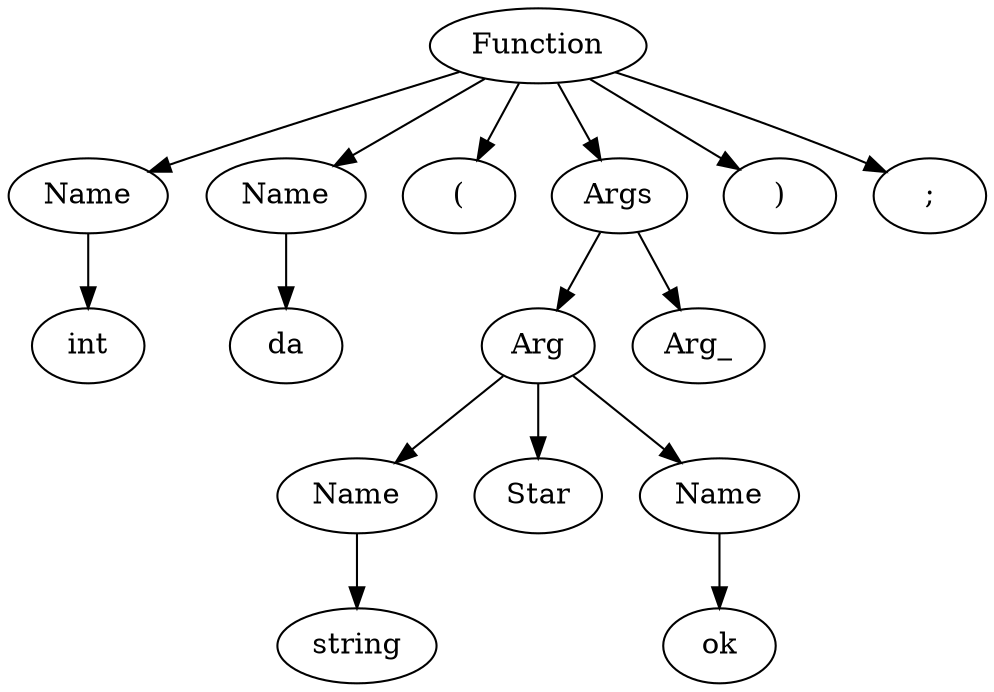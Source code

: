 digraph tree {
node [label = "Function"]; "Function24";
node [label = "Name"]; "Name10";
node [label = "int"]; "int9";
"Name10"->"int9"
"Function24"->"Name10"
node [label = "Name"]; "Name12";
node [label = "da"]; "da11";
"Name12"->"da11"
"Function24"->"Name12"
node [label = "("]; "(13";
"Function24"->"(13"
node [label = "Args"]; "Args21";
node [label = "Arg"]; "Arg19";
node [label = "Name"]; "Name15";
node [label = "string"]; "string14";
"Name15"->"string14"
"Arg19"->"Name15"
node [label = "Star"]; "Star16";
"Arg19"->"Star16"
node [label = "Name"]; "Name18";
node [label = "ok"]; "ok17";
"Name18"->"ok17"
"Arg19"->"Name18"
"Args21"->"Arg19"
node [label = "Arg_"]; "Arg_20";
"Args21"->"Arg_20"
"Function24"->"Args21"
node [label = ")"]; ")22";
"Function24"->")22"
node [label = ";"]; ";23";
"Function24"->";23"
}